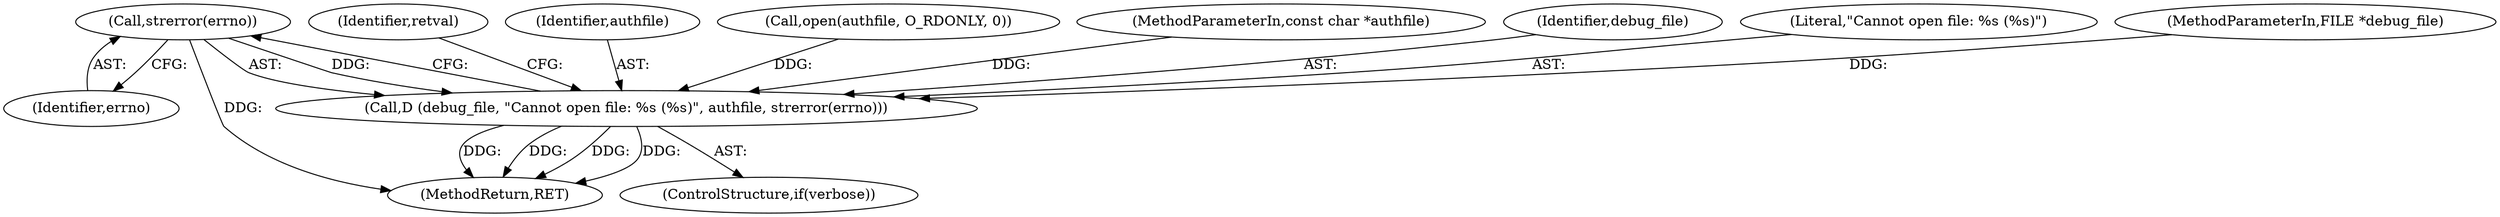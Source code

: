 digraph "0_yubico-pam_0f6ceabab0a8849b47f67d727aa526c2656089ba@API" {
"1000136" [label="(Call,strerror(errno))"];
"1000132" [label="(Call,D (debug_file, \"Cannot open file: %s (%s)\", authfile, strerror(errno)))"];
"1000130" [label="(ControlStructure,if(verbose))"];
"1000139" [label="(Identifier,retval)"];
"1000132" [label="(Call,D (debug_file, \"Cannot open file: %s (%s)\", authfile, strerror(errno)))"];
"1000135" [label="(Identifier,authfile)"];
"1000121" [label="(Call,open(authfile, O_RDONLY, 0))"];
"1000137" [label="(Identifier,errno)"];
"1000136" [label="(Call,strerror(errno))"];
"1000103" [label="(MethodParameterIn,const char *authfile)"];
"1000133" [label="(Identifier,debug_file)"];
"1000317" [label="(MethodReturn,RET)"];
"1000134" [label="(Literal,\"Cannot open file: %s (%s)\")"];
"1000107" [label="(MethodParameterIn,FILE *debug_file)"];
"1000136" -> "1000132"  [label="AST: "];
"1000136" -> "1000137"  [label="CFG: "];
"1000137" -> "1000136"  [label="AST: "];
"1000132" -> "1000136"  [label="CFG: "];
"1000136" -> "1000317"  [label="DDG: "];
"1000136" -> "1000132"  [label="DDG: "];
"1000132" -> "1000130"  [label="AST: "];
"1000133" -> "1000132"  [label="AST: "];
"1000134" -> "1000132"  [label="AST: "];
"1000135" -> "1000132"  [label="AST: "];
"1000139" -> "1000132"  [label="CFG: "];
"1000132" -> "1000317"  [label="DDG: "];
"1000132" -> "1000317"  [label="DDG: "];
"1000132" -> "1000317"  [label="DDG: "];
"1000132" -> "1000317"  [label="DDG: "];
"1000107" -> "1000132"  [label="DDG: "];
"1000121" -> "1000132"  [label="DDG: "];
"1000103" -> "1000132"  [label="DDG: "];
}
